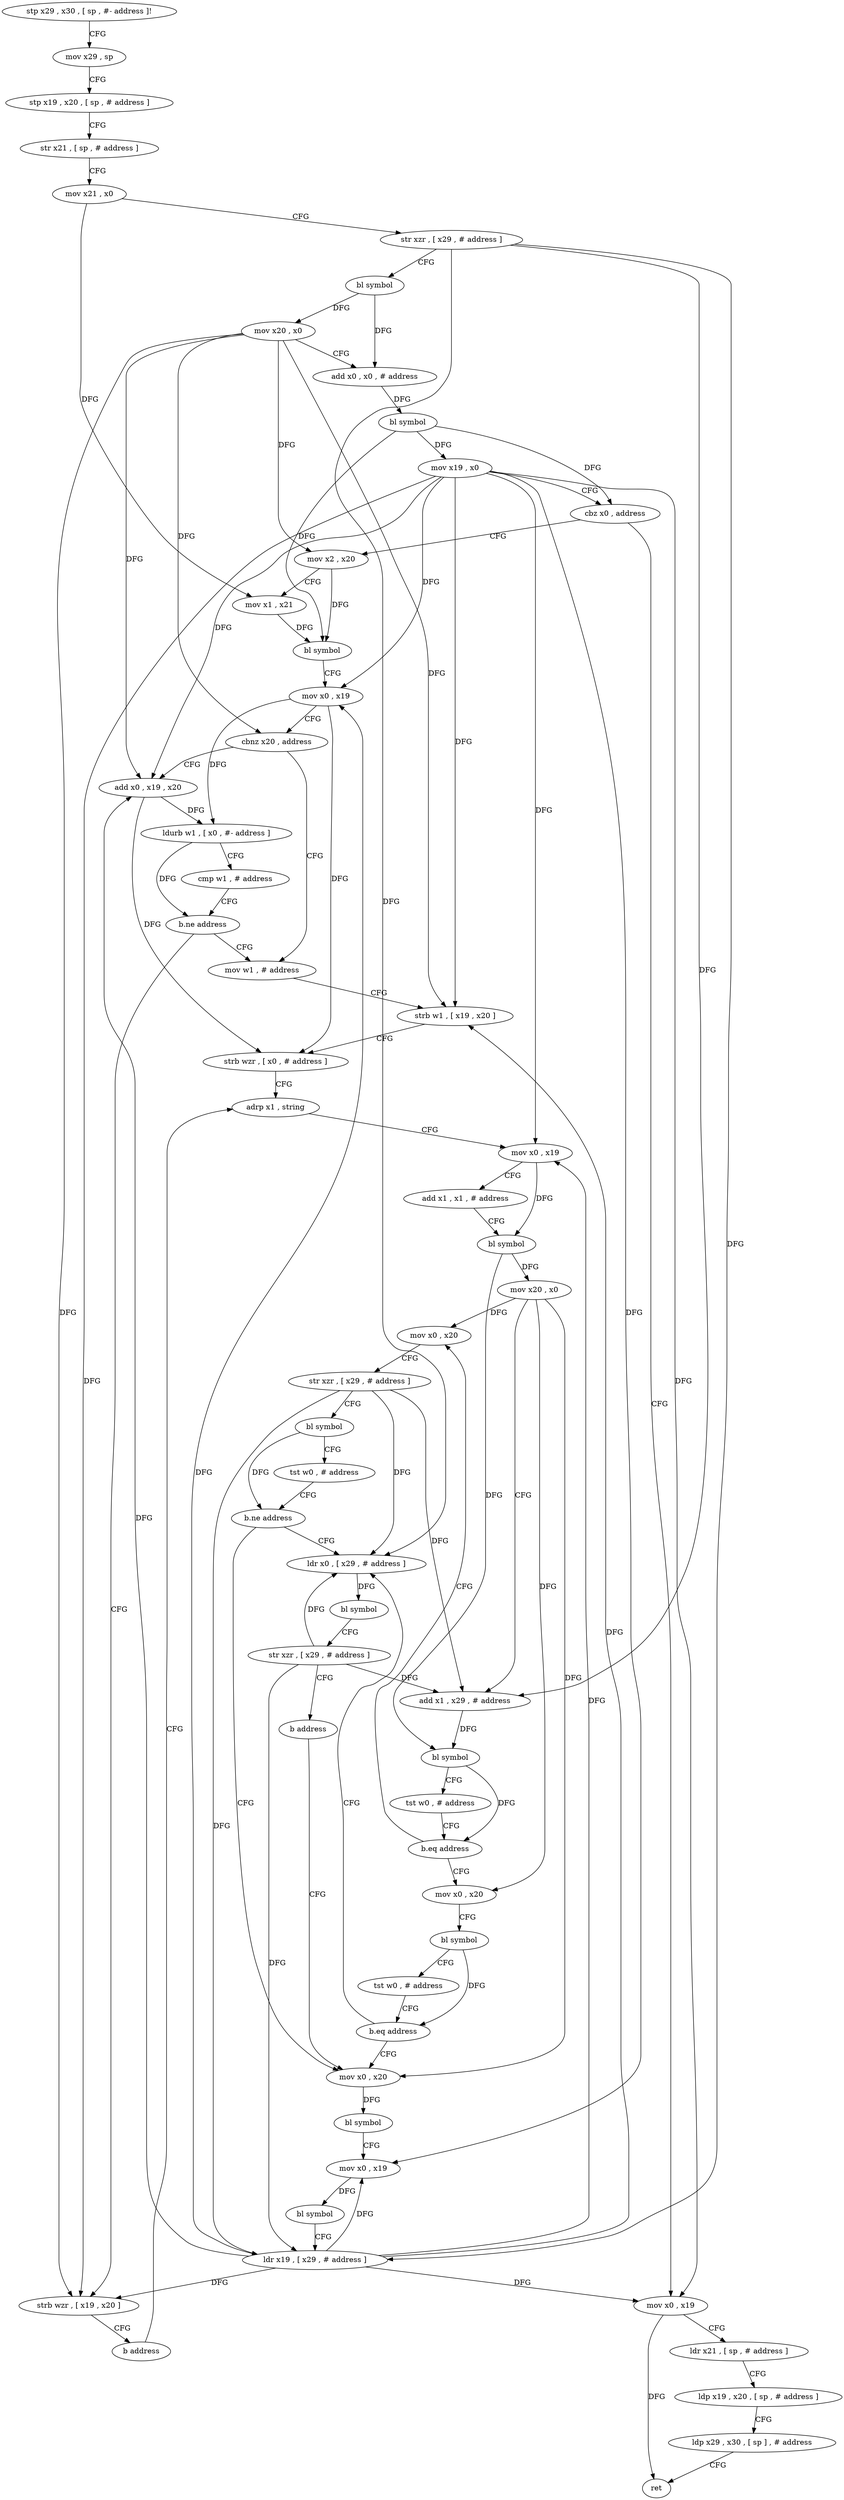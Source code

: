digraph "func" {
"106616" [label = "stp x29 , x30 , [ sp , #- address ]!" ]
"106620" [label = "mov x29 , sp" ]
"106624" [label = "stp x19 , x20 , [ sp , # address ]" ]
"106628" [label = "str x21 , [ sp , # address ]" ]
"106632" [label = "mov x21 , x0" ]
"106636" [label = "str xzr , [ x29 , # address ]" ]
"106640" [label = "bl symbol" ]
"106644" [label = "mov x20 , x0" ]
"106648" [label = "add x0 , x0 , # address" ]
"106652" [label = "bl symbol" ]
"106656" [label = "mov x19 , x0" ]
"106660" [label = "cbz x0 , address" ]
"106768" [label = "mov x0 , x19" ]
"106664" [label = "mov x2 , x20" ]
"106772" [label = "ldr x21 , [ sp , # address ]" ]
"106776" [label = "ldp x19 , x20 , [ sp , # address ]" ]
"106780" [label = "ldp x29 , x30 , [ sp ] , # address" ]
"106784" [label = "ret" ]
"106668" [label = "mov x1 , x21" ]
"106672" [label = "bl symbol" ]
"106676" [label = "mov x0 , x19" ]
"106680" [label = "cbnz x20 , address" ]
"106832" [label = "add x0 , x19 , x20" ]
"106684" [label = "mov w1 , # address" ]
"106836" [label = "ldurb w1 , [ x0 , #- address ]" ]
"106840" [label = "cmp w1 , # address" ]
"106844" [label = "b.ne address" ]
"106848" [label = "strb wzr , [ x19 , x20 ]" ]
"106688" [label = "strb w1 , [ x19 , x20 ]" ]
"106692" [label = "strb wzr , [ x0 , # address ]" ]
"106696" [label = "adrp x1 , string" ]
"106852" [label = "b address" ]
"106792" [label = "mov x0 , x20" ]
"106796" [label = "str xzr , [ x29 , # address ]" ]
"106800" [label = "bl symbol" ]
"106804" [label = "tst w0 , # address" ]
"106808" [label = "b.ne address" ]
"106748" [label = "mov x0 , x20" ]
"106812" [label = "ldr x0 , [ x29 , # address ]" ]
"106732" [label = "mov x0 , x20" ]
"106736" [label = "bl symbol" ]
"106740" [label = "tst w0 , # address" ]
"106744" [label = "b.eq address" ]
"106700" [label = "mov x0 , x19" ]
"106704" [label = "add x1 , x1 , # address" ]
"106708" [label = "bl symbol" ]
"106712" [label = "mov x20 , x0" ]
"106716" [label = "add x1 , x29 , # address" ]
"106720" [label = "bl symbol" ]
"106724" [label = "tst w0 , # address" ]
"106728" [label = "b.eq address" ]
"106752" [label = "bl symbol" ]
"106756" [label = "mov x0 , x19" ]
"106760" [label = "bl symbol" ]
"106764" [label = "ldr x19 , [ x29 , # address ]" ]
"106816" [label = "bl symbol" ]
"106820" [label = "str xzr , [ x29 , # address ]" ]
"106824" [label = "b address" ]
"106616" -> "106620" [ label = "CFG" ]
"106620" -> "106624" [ label = "CFG" ]
"106624" -> "106628" [ label = "CFG" ]
"106628" -> "106632" [ label = "CFG" ]
"106632" -> "106636" [ label = "CFG" ]
"106632" -> "106668" [ label = "DFG" ]
"106636" -> "106640" [ label = "CFG" ]
"106636" -> "106764" [ label = "DFG" ]
"106636" -> "106812" [ label = "DFG" ]
"106636" -> "106716" [ label = "DFG" ]
"106640" -> "106644" [ label = "DFG" ]
"106640" -> "106648" [ label = "DFG" ]
"106644" -> "106648" [ label = "CFG" ]
"106644" -> "106664" [ label = "DFG" ]
"106644" -> "106680" [ label = "DFG" ]
"106644" -> "106832" [ label = "DFG" ]
"106644" -> "106688" [ label = "DFG" ]
"106644" -> "106848" [ label = "DFG" ]
"106648" -> "106652" [ label = "DFG" ]
"106652" -> "106656" [ label = "DFG" ]
"106652" -> "106660" [ label = "DFG" ]
"106652" -> "106672" [ label = "DFG" ]
"106656" -> "106660" [ label = "CFG" ]
"106656" -> "106768" [ label = "DFG" ]
"106656" -> "106676" [ label = "DFG" ]
"106656" -> "106832" [ label = "DFG" ]
"106656" -> "106688" [ label = "DFG" ]
"106656" -> "106848" [ label = "DFG" ]
"106656" -> "106700" [ label = "DFG" ]
"106656" -> "106756" [ label = "DFG" ]
"106660" -> "106768" [ label = "CFG" ]
"106660" -> "106664" [ label = "CFG" ]
"106768" -> "106772" [ label = "CFG" ]
"106768" -> "106784" [ label = "DFG" ]
"106664" -> "106668" [ label = "CFG" ]
"106664" -> "106672" [ label = "DFG" ]
"106772" -> "106776" [ label = "CFG" ]
"106776" -> "106780" [ label = "CFG" ]
"106780" -> "106784" [ label = "CFG" ]
"106668" -> "106672" [ label = "DFG" ]
"106672" -> "106676" [ label = "CFG" ]
"106676" -> "106680" [ label = "CFG" ]
"106676" -> "106836" [ label = "DFG" ]
"106676" -> "106692" [ label = "DFG" ]
"106680" -> "106832" [ label = "CFG" ]
"106680" -> "106684" [ label = "CFG" ]
"106832" -> "106836" [ label = "DFG" ]
"106832" -> "106692" [ label = "DFG" ]
"106684" -> "106688" [ label = "CFG" ]
"106836" -> "106840" [ label = "CFG" ]
"106836" -> "106844" [ label = "DFG" ]
"106840" -> "106844" [ label = "CFG" ]
"106844" -> "106684" [ label = "CFG" ]
"106844" -> "106848" [ label = "CFG" ]
"106848" -> "106852" [ label = "CFG" ]
"106688" -> "106692" [ label = "CFG" ]
"106692" -> "106696" [ label = "CFG" ]
"106696" -> "106700" [ label = "CFG" ]
"106852" -> "106696" [ label = "CFG" ]
"106792" -> "106796" [ label = "CFG" ]
"106796" -> "106800" [ label = "CFG" ]
"106796" -> "106716" [ label = "DFG" ]
"106796" -> "106764" [ label = "DFG" ]
"106796" -> "106812" [ label = "DFG" ]
"106800" -> "106804" [ label = "CFG" ]
"106800" -> "106808" [ label = "DFG" ]
"106804" -> "106808" [ label = "CFG" ]
"106808" -> "106748" [ label = "CFG" ]
"106808" -> "106812" [ label = "CFG" ]
"106748" -> "106752" [ label = "DFG" ]
"106812" -> "106816" [ label = "DFG" ]
"106732" -> "106736" [ label = "CFG" ]
"106736" -> "106740" [ label = "CFG" ]
"106736" -> "106744" [ label = "DFG" ]
"106740" -> "106744" [ label = "CFG" ]
"106744" -> "106812" [ label = "CFG" ]
"106744" -> "106748" [ label = "CFG" ]
"106700" -> "106704" [ label = "CFG" ]
"106700" -> "106708" [ label = "DFG" ]
"106704" -> "106708" [ label = "CFG" ]
"106708" -> "106712" [ label = "DFG" ]
"106708" -> "106720" [ label = "DFG" ]
"106712" -> "106716" [ label = "CFG" ]
"106712" -> "106792" [ label = "DFG" ]
"106712" -> "106732" [ label = "DFG" ]
"106712" -> "106748" [ label = "DFG" ]
"106716" -> "106720" [ label = "DFG" ]
"106720" -> "106724" [ label = "CFG" ]
"106720" -> "106728" [ label = "DFG" ]
"106724" -> "106728" [ label = "CFG" ]
"106728" -> "106792" [ label = "CFG" ]
"106728" -> "106732" [ label = "CFG" ]
"106752" -> "106756" [ label = "CFG" ]
"106756" -> "106760" [ label = "DFG" ]
"106760" -> "106764" [ label = "CFG" ]
"106764" -> "106768" [ label = "DFG" ]
"106764" -> "106676" [ label = "DFG" ]
"106764" -> "106700" [ label = "DFG" ]
"106764" -> "106756" [ label = "DFG" ]
"106764" -> "106832" [ label = "DFG" ]
"106764" -> "106688" [ label = "DFG" ]
"106764" -> "106848" [ label = "DFG" ]
"106816" -> "106820" [ label = "CFG" ]
"106820" -> "106824" [ label = "CFG" ]
"106820" -> "106716" [ label = "DFG" ]
"106820" -> "106764" [ label = "DFG" ]
"106820" -> "106812" [ label = "DFG" ]
"106824" -> "106748" [ label = "CFG" ]
}
